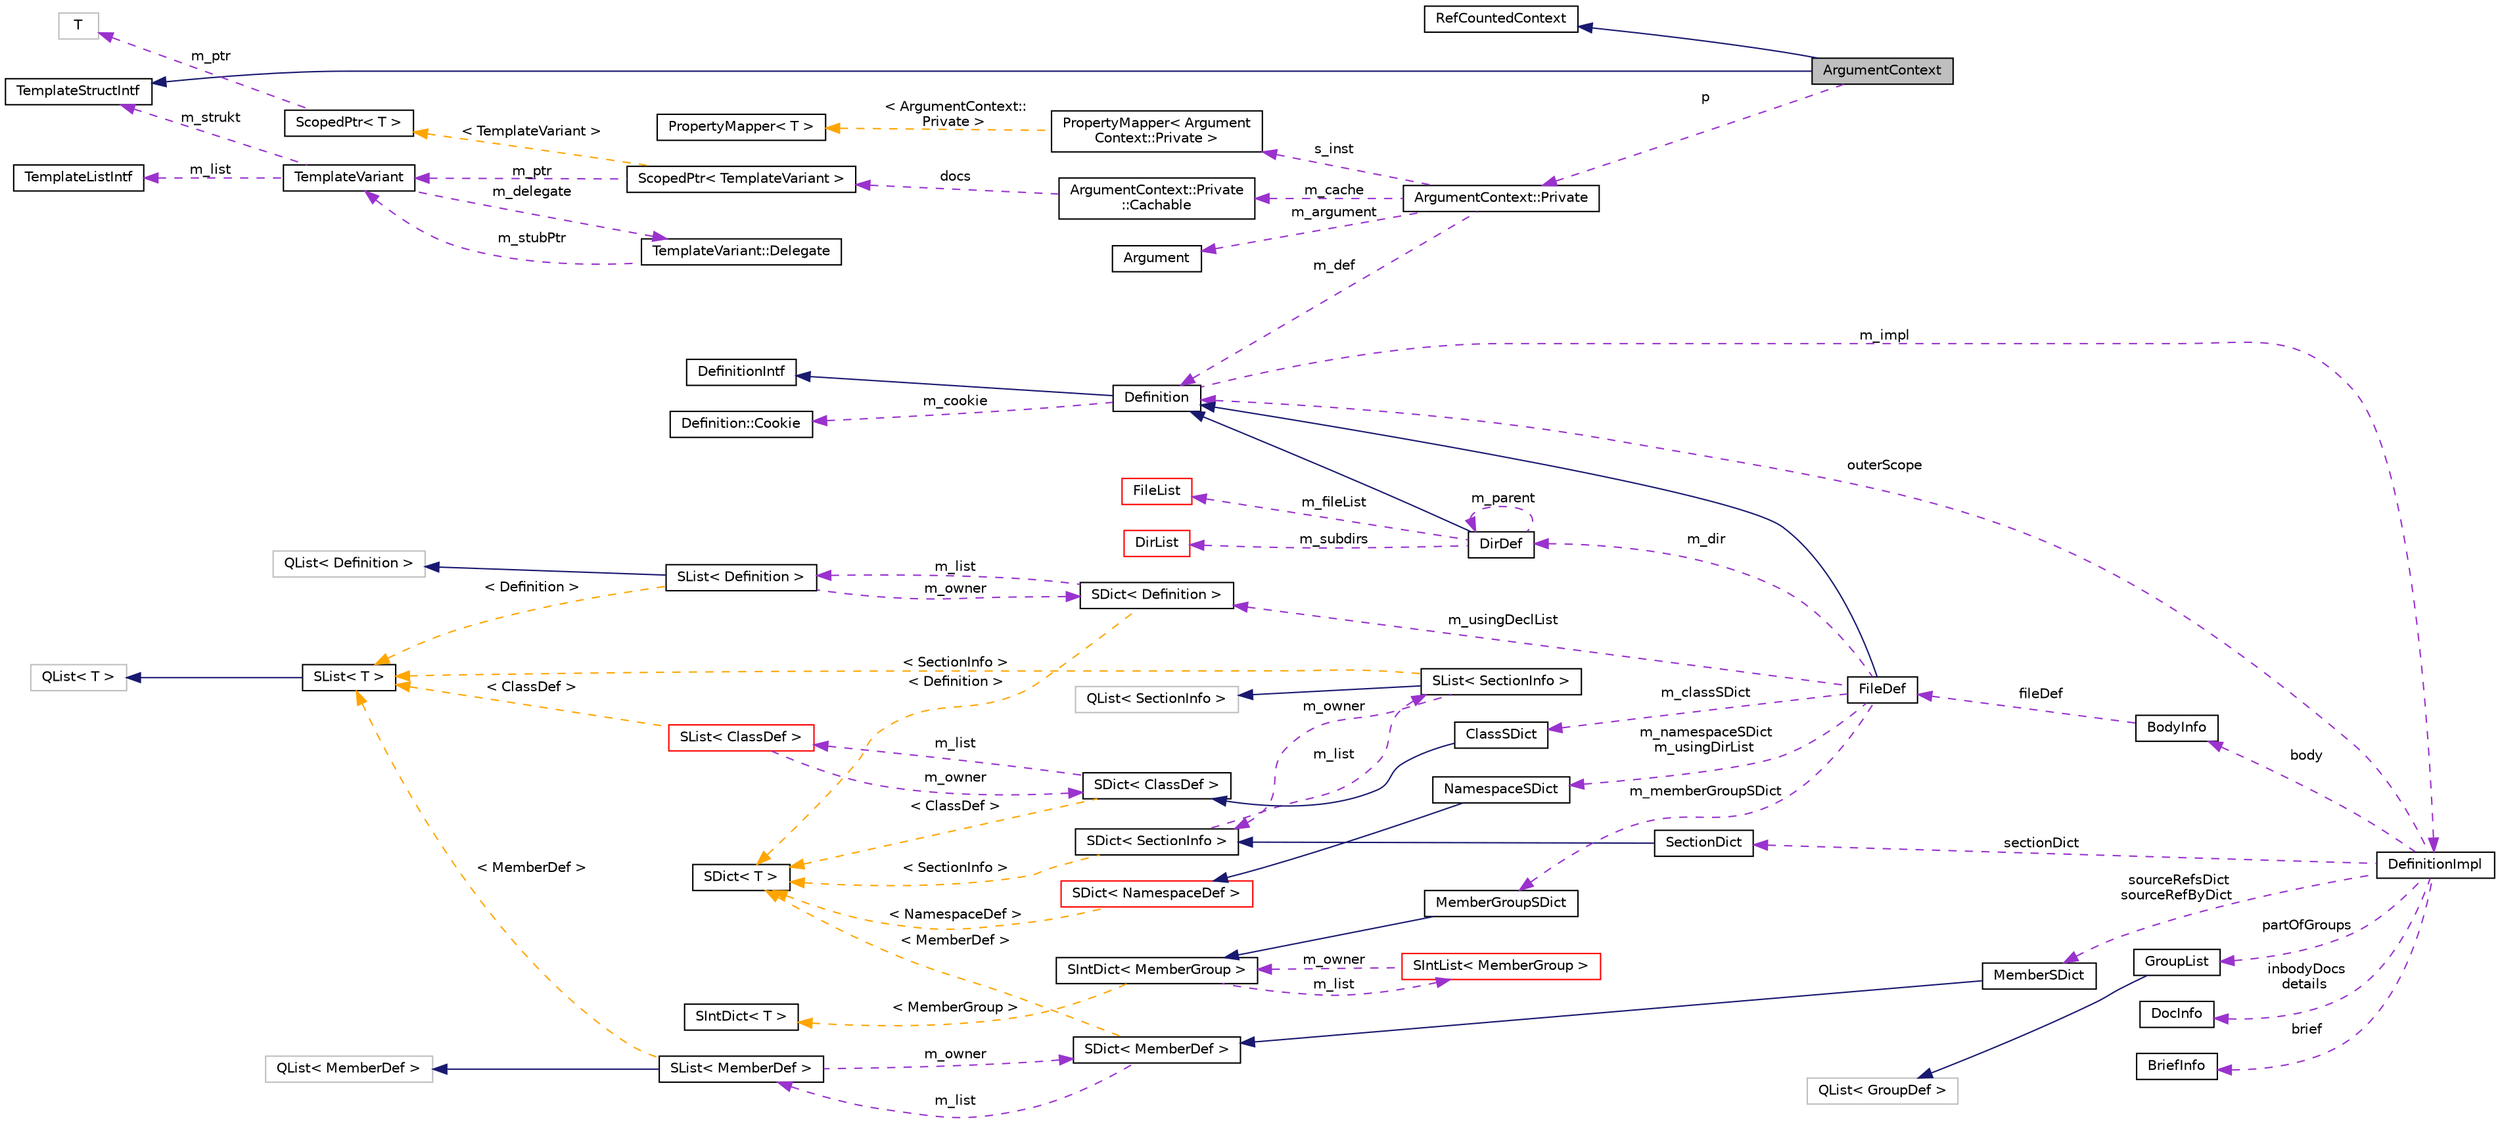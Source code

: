 digraph "ArgumentContext"
{
 // INTERACTIVE_SVG=YES
  edge [fontname="Helvetica",fontsize="10",labelfontname="Helvetica",labelfontsize="10"];
  node [fontname="Helvetica",fontsize="10",shape=record];
  rankdir="LR";
  Node3 [label="ArgumentContext",height=0.2,width=0.4,color="black", fillcolor="grey75", style="filled", fontcolor="black"];
  Node4 -> Node3 [dir="back",color="midnightblue",fontsize="10",style="solid",fontname="Helvetica"];
  Node4 [label="RefCountedContext",height=0.2,width=0.4,color="black", fillcolor="white", style="filled",URL="$d8/d96/class_ref_counted_context.html",tooltip="Helper class to support reference counting. "];
  Node5 -> Node3 [dir="back",color="midnightblue",fontsize="10",style="solid",fontname="Helvetica"];
  Node5 [label="TemplateStructIntf",height=0.2,width=0.4,color="black", fillcolor="white", style="filled",URL="$d9/de8/class_template_struct_intf.html",tooltip="Abstract interface for a context value of type struct. "];
  Node6 -> Node3 [dir="back",color="darkorchid3",fontsize="10",style="dashed",label=" p" ,fontname="Helvetica"];
  Node6 [label="ArgumentContext::Private",height=0.2,width=0.4,color="black", fillcolor="white", style="filled",URL="$d8/d1d/class_argument_context_1_1_private.html"];
  Node7 -> Node6 [dir="back",color="darkorchid3",fontsize="10",style="dashed",label=" m_def" ,fontname="Helvetica"];
  Node7 [label="Definition",height=0.2,width=0.4,color="black", fillcolor="white", style="filled",URL="$d5/dcc/class_definition.html",tooltip="The common base class of all entity definitions found in the sources. "];
  Node8 -> Node7 [dir="back",color="midnightblue",fontsize="10",style="solid",fontname="Helvetica"];
  Node8 [label="DefinitionIntf",height=0.2,width=0.4,color="black", fillcolor="white", style="filled",URL="$d9/d4a/class_definition_intf.html",tooltip="Abstract interface for a Definition or DefinitionList. "];
  Node9 -> Node7 [dir="back",color="darkorchid3",fontsize="10",style="dashed",label=" m_cookie" ,fontname="Helvetica"];
  Node9 [label="Definition::Cookie",height=0.2,width=0.4,color="black", fillcolor="white", style="filled",URL="$d1/d2f/struct_definition_1_1_cookie.html"];
  Node10 -> Node7 [dir="back",color="darkorchid3",fontsize="10",style="dashed",label=" m_impl" ,fontname="Helvetica"];
  Node10 [label="DefinitionImpl",height=0.2,width=0.4,color="black", fillcolor="white", style="filled",URL="$d3/ddf/class_definition_impl.html",tooltip="Private data associated with a Symbol Definition object. "];
  Node11 -> Node10 [dir="back",color="darkorchid3",fontsize="10",style="dashed",label=" sectionDict" ,fontname="Helvetica"];
  Node11 [label="SectionDict",height=0.2,width=0.4,color="black", fillcolor="white", style="filled",URL="$de/d9a/class_section_dict.html",tooltip="Unsorted dictionary of SectionInfo objects. "];
  Node12 -> Node11 [dir="back",color="midnightblue",fontsize="10",style="solid",fontname="Helvetica"];
  Node12 [label="SDict\< SectionInfo \>",height=0.2,width=0.4,color="black", fillcolor="white", style="filled",URL="$d1/d50/class_s_dict.html"];
  Node13 -> Node12 [dir="back",color="darkorchid3",fontsize="10",style="dashed",label=" m_list" ,fontname="Helvetica"];
  Node13 [label="SList\< SectionInfo \>",height=0.2,width=0.4,color="black", fillcolor="white", style="filled",URL="$df/dce/class_s_list.html"];
  Node14 -> Node13 [dir="back",color="midnightblue",fontsize="10",style="solid",fontname="Helvetica"];
  Node14 [label="QList\< SectionInfo \>",height=0.2,width=0.4,color="grey75", fillcolor="white", style="filled"];
  Node12 -> Node13 [dir="back",color="darkorchid3",fontsize="10",style="dashed",label=" m_owner" ,fontname="Helvetica"];
  Node15 -> Node13 [dir="back",color="orange",fontsize="10",style="dashed",label=" \< SectionInfo \>" ,fontname="Helvetica"];
  Node15 [label="SList\< T \>",height=0.2,width=0.4,color="black", fillcolor="white", style="filled",URL="$df/dce/class_s_list.html",tooltip="internal wrapper class that redirects compareValues() to the dictionary "];
  Node16 -> Node15 [dir="back",color="midnightblue",fontsize="10",style="solid",fontname="Helvetica"];
  Node16 [label="QList\< T \>",height=0.2,width=0.4,color="grey75", fillcolor="white", style="filled"];
  Node17 -> Node12 [dir="back",color="orange",fontsize="10",style="dashed",label=" \< SectionInfo \>" ,fontname="Helvetica"];
  Node17 [label="SDict\< T \>",height=0.2,width=0.4,color="black", fillcolor="white", style="filled",URL="$d1/d50/class_s_dict.html",tooltip="Ordered dictionary of elements of type T. "];
  Node18 -> Node10 [dir="back",color="darkorchid3",fontsize="10",style="dashed",label=" body" ,fontname="Helvetica"];
  Node18 [label="BodyInfo",height=0.2,width=0.4,color="black", fillcolor="white", style="filled",URL="$db/dab/struct_body_info.html",tooltip="Data associated with description found in the body. "];
  Node19 -> Node18 [dir="back",color="darkorchid3",fontsize="10",style="dashed",label=" fileDef" ,fontname="Helvetica"];
  Node19 [label="FileDef",height=0.2,width=0.4,color="black", fillcolor="white", style="filled",URL="$de/db0/class_file_def.html",tooltip="A model of a file symbol. "];
  Node7 -> Node19 [dir="back",color="midnightblue",fontsize="10",style="solid",fontname="Helvetica"];
  Node20 -> Node19 [dir="back",color="darkorchid3",fontsize="10",style="dashed",label=" m_classSDict" ,fontname="Helvetica"];
  Node20 [label="ClassSDict",height=0.2,width=0.4,color="black", fillcolor="white", style="filled",URL="$d9/d3d/class_class_s_dict.html",tooltip="A sorted dictionary of ClassDef objects. "];
  Node21 -> Node20 [dir="back",color="midnightblue",fontsize="10",style="solid",fontname="Helvetica"];
  Node21 [label="SDict\< ClassDef \>",height=0.2,width=0.4,color="black", fillcolor="white", style="filled",URL="$d1/d50/class_s_dict.html"];
  Node22 -> Node21 [dir="back",color="darkorchid3",fontsize="10",style="dashed",label=" m_list" ,fontname="Helvetica"];
  Node22 [label="SList\< ClassDef \>",height=0.2,width=0.4,color="red", fillcolor="white", style="filled",URL="$df/dce/class_s_list.html"];
  Node21 -> Node22 [dir="back",color="darkorchid3",fontsize="10",style="dashed",label=" m_owner" ,fontname="Helvetica"];
  Node15 -> Node22 [dir="back",color="orange",fontsize="10",style="dashed",label=" \< ClassDef \>" ,fontname="Helvetica"];
  Node17 -> Node21 [dir="back",color="orange",fontsize="10",style="dashed",label=" \< ClassDef \>" ,fontname="Helvetica"];
  Node24 -> Node19 [dir="back",color="darkorchid3",fontsize="10",style="dashed",label=" m_usingDeclList" ,fontname="Helvetica"];
  Node24 [label="SDict\< Definition \>",height=0.2,width=0.4,color="black", fillcolor="white", style="filled",URL="$d1/d50/class_s_dict.html"];
  Node25 -> Node24 [dir="back",color="darkorchid3",fontsize="10",style="dashed",label=" m_list" ,fontname="Helvetica"];
  Node25 [label="SList\< Definition \>",height=0.2,width=0.4,color="black", fillcolor="white", style="filled",URL="$df/dce/class_s_list.html"];
  Node26 -> Node25 [dir="back",color="midnightblue",fontsize="10",style="solid",fontname="Helvetica"];
  Node26 [label="QList\< Definition \>",height=0.2,width=0.4,color="grey75", fillcolor="white", style="filled"];
  Node24 -> Node25 [dir="back",color="darkorchid3",fontsize="10",style="dashed",label=" m_owner" ,fontname="Helvetica"];
  Node15 -> Node25 [dir="back",color="orange",fontsize="10",style="dashed",label=" \< Definition \>" ,fontname="Helvetica"];
  Node17 -> Node24 [dir="back",color="orange",fontsize="10",style="dashed",label=" \< Definition \>" ,fontname="Helvetica"];
  Node27 -> Node19 [dir="back",color="darkorchid3",fontsize="10",style="dashed",label=" m_memberGroupSDict" ,fontname="Helvetica"];
  Node27 [label="MemberGroupSDict",height=0.2,width=0.4,color="black", fillcolor="white", style="filled",URL="$dc/d1e/class_member_group_s_dict.html",tooltip="A sorted dictionary of MemberGroup objects. "];
  Node28 -> Node27 [dir="back",color="midnightblue",fontsize="10",style="solid",fontname="Helvetica"];
  Node28 [label="SIntDict\< MemberGroup \>",height=0.2,width=0.4,color="black", fillcolor="white", style="filled",URL="$d0/d9f/class_s_int_dict.html"];
  Node29 -> Node28 [dir="back",color="darkorchid3",fontsize="10",style="dashed",label=" m_list" ,fontname="Helvetica"];
  Node29 [label="SIntList\< MemberGroup \>",height=0.2,width=0.4,color="red", fillcolor="white", style="filled",URL="$d8/d9a/class_s_int_list.html"];
  Node28 -> Node29 [dir="back",color="darkorchid3",fontsize="10",style="dashed",label=" m_owner" ,fontname="Helvetica"];
  Node32 -> Node28 [dir="back",color="orange",fontsize="10",style="dashed",label=" \< MemberGroup \>" ,fontname="Helvetica"];
  Node32 [label="SIntDict\< T \>",height=0.2,width=0.4,color="black", fillcolor="white", style="filled",URL="$d0/d9f/class_s_int_dict.html",tooltip="Ordered dictionary of elements of type T. "];
  Node33 -> Node19 [dir="back",color="darkorchid3",fontsize="10",style="dashed",label=" m_dir" ,fontname="Helvetica"];
  Node33 [label="DirDef",height=0.2,width=0.4,color="black", fillcolor="white", style="filled",URL="$d4/dd4/class_dir_def.html",tooltip="A model of a directory symbol. "];
  Node7 -> Node33 [dir="back",color="midnightblue",fontsize="10",style="solid",fontname="Helvetica"];
  Node34 -> Node33 [dir="back",color="darkorchid3",fontsize="10",style="dashed",label=" m_subdirs" ,fontname="Helvetica"];
  Node34 [label="DirList",height=0.2,width=0.4,color="red", fillcolor="white", style="filled",URL="$dc/d2a/class_dir_list.html",tooltip="A list of directories. "];
  Node36 -> Node33 [dir="back",color="darkorchid3",fontsize="10",style="dashed",label=" m_fileList" ,fontname="Helvetica"];
  Node36 [label="FileList",height=0.2,width=0.4,color="red", fillcolor="white", style="filled",URL="$d0/d18/class_file_list.html",tooltip="Class representing a list of FileDef objects. "];
  Node33 -> Node33 [dir="back",color="darkorchid3",fontsize="10",style="dashed",label=" m_parent" ,fontname="Helvetica"];
  Node38 -> Node19 [dir="back",color="darkorchid3",fontsize="10",style="dashed",label=" m_namespaceSDict\nm_usingDirList" ,fontname="Helvetica"];
  Node38 [label="NamespaceSDict",height=0.2,width=0.4,color="black", fillcolor="white", style="filled",URL="$d4/d8d/class_namespace_s_dict.html",tooltip="A sorted dictionary of NamespaceDef objects. "];
  Node39 -> Node38 [dir="back",color="midnightblue",fontsize="10",style="solid",fontname="Helvetica"];
  Node39 [label="SDict\< NamespaceDef \>",height=0.2,width=0.4,color="red", fillcolor="white", style="filled",URL="$d1/d50/class_s_dict.html"];
  Node17 -> Node39 [dir="back",color="orange",fontsize="10",style="dashed",label=" \< NamespaceDef \>" ,fontname="Helvetica"];
  Node42 -> Node10 [dir="back",color="darkorchid3",fontsize="10",style="dashed",label=" sourceRefsDict\nsourceRefByDict" ,fontname="Helvetica"];
  Node42 [label="MemberSDict",height=0.2,width=0.4,color="black", fillcolor="white", style="filled",URL="$d6/dd6/class_member_s_dict.html",tooltip="A sorted dictionary of MemberDef objects. "];
  Node43 -> Node42 [dir="back",color="midnightblue",fontsize="10",style="solid",fontname="Helvetica"];
  Node43 [label="SDict\< MemberDef \>",height=0.2,width=0.4,color="black", fillcolor="white", style="filled",URL="$d1/d50/class_s_dict.html"];
  Node44 -> Node43 [dir="back",color="darkorchid3",fontsize="10",style="dashed",label=" m_list" ,fontname="Helvetica"];
  Node44 [label="SList\< MemberDef \>",height=0.2,width=0.4,color="black", fillcolor="white", style="filled",URL="$df/dce/class_s_list.html"];
  Node45 -> Node44 [dir="back",color="midnightblue",fontsize="10",style="solid",fontname="Helvetica"];
  Node45 [label="QList\< MemberDef \>",height=0.2,width=0.4,color="grey75", fillcolor="white", style="filled"];
  Node43 -> Node44 [dir="back",color="darkorchid3",fontsize="10",style="dashed",label=" m_owner" ,fontname="Helvetica"];
  Node15 -> Node44 [dir="back",color="orange",fontsize="10",style="dashed",label=" \< MemberDef \>" ,fontname="Helvetica"];
  Node17 -> Node43 [dir="back",color="orange",fontsize="10",style="dashed",label=" \< MemberDef \>" ,fontname="Helvetica"];
  Node46 -> Node10 [dir="back",color="darkorchid3",fontsize="10",style="dashed",label=" partOfGroups" ,fontname="Helvetica"];
  Node46 [label="GroupList",height=0.2,width=0.4,color="black", fillcolor="white", style="filled",URL="$d3/d3b/class_group_list.html",tooltip="A list of GroupDef objects. "];
  Node47 -> Node46 [dir="back",color="midnightblue",fontsize="10",style="solid",fontname="Helvetica"];
  Node47 [label="QList\< GroupDef \>",height=0.2,width=0.4,color="grey75", fillcolor="white", style="filled"];
  Node48 -> Node10 [dir="back",color="darkorchid3",fontsize="10",style="dashed",label=" inbodyDocs\ndetails" ,fontname="Helvetica"];
  Node48 [label="DocInfo",height=0.2,width=0.4,color="black", fillcolor="white", style="filled",URL="$d7/dd5/struct_doc_info.html",tooltip="Data associated with a detailed description. "];
  Node49 -> Node10 [dir="back",color="darkorchid3",fontsize="10",style="dashed",label=" brief" ,fontname="Helvetica"];
  Node49 [label="BriefInfo",height=0.2,width=0.4,color="black", fillcolor="white", style="filled",URL="$d0/da7/struct_brief_info.html",tooltip="Data associated with a brief description. "];
  Node7 -> Node10 [dir="back",color="darkorchid3",fontsize="10",style="dashed",label=" outerScope" ,fontname="Helvetica"];
  Node50 -> Node6 [dir="back",color="darkorchid3",fontsize="10",style="dashed",label=" m_argument" ,fontname="Helvetica"];
  Node50 [label="Argument",height=0.2,width=0.4,color="black", fillcolor="white", style="filled",URL="$d1/dee/struct_argument.html",tooltip="This class contains the information about the argument of a function or template. ..."];
  Node51 -> Node6 [dir="back",color="darkorchid3",fontsize="10",style="dashed",label=" m_cache" ,fontname="Helvetica"];
  Node51 [label="ArgumentContext::Private\l::Cachable",height=0.2,width=0.4,color="black", fillcolor="white", style="filled",URL="$d0/d0c/struct_argument_context_1_1_private_1_1_cachable.html"];
  Node52 -> Node51 [dir="back",color="darkorchid3",fontsize="10",style="dashed",label=" docs" ,fontname="Helvetica"];
  Node52 [label="ScopedPtr\< TemplateVariant \>",height=0.2,width=0.4,color="black", fillcolor="white", style="filled",URL="$dd/d9b/class_scoped_ptr.html"];
  Node53 -> Node52 [dir="back",color="darkorchid3",fontsize="10",style="dashed",label=" m_ptr" ,fontname="Helvetica"];
  Node53 [label="TemplateVariant",height=0.2,width=0.4,color="black", fillcolor="white", style="filled",URL="$d1/dba/class_template_variant.html",tooltip="Variant type which can hold one value of a fixed set of types. "];
  Node54 -> Node53 [dir="back",color="darkorchid3",fontsize="10",style="dashed",label=" m_list" ,fontname="Helvetica"];
  Node54 [label="TemplateListIntf",height=0.2,width=0.4,color="black", fillcolor="white", style="filled",URL="$d6/d88/class_template_list_intf.html",tooltip="Abstract read-only interface for a context value of type list. "];
  Node5 -> Node53 [dir="back",color="darkorchid3",fontsize="10",style="dashed",label=" m_strukt" ,fontname="Helvetica"];
  Node55 -> Node53 [dir="back",color="darkorchid3",fontsize="10",style="dashed",label=" m_delegate" ,fontname="Helvetica"];
  Node55 [label="TemplateVariant::Delegate",height=0.2,width=0.4,color="black", fillcolor="white", style="filled",URL="$d7/d1d/class_template_variant_1_1_delegate.html",tooltip="Helper class to create a delegate that can store a function/method call. "];
  Node53 -> Node55 [dir="back",color="darkorchid3",fontsize="10",style="dashed",label=" m_stubPtr" ,fontname="Helvetica"];
  Node56 -> Node52 [dir="back",color="orange",fontsize="10",style="dashed",label=" \< TemplateVariant \>" ,fontname="Helvetica"];
  Node56 [label="ScopedPtr\< T \>",height=0.2,width=0.4,color="black", fillcolor="white", style="filled",URL="$dd/d9b/class_scoped_ptr.html",tooltip="Scoped smart pointer. "];
  Node57 -> Node56 [dir="back",color="darkorchid3",fontsize="10",style="dashed",label=" m_ptr" ,fontname="Helvetica"];
  Node57 [label="T",height=0.2,width=0.4,color="grey75", fillcolor="white", style="filled"];
  Node58 -> Node6 [dir="back",color="darkorchid3",fontsize="10",style="dashed",label=" s_inst" ,fontname="Helvetica"];
  Node58 [label="PropertyMapper\< Argument\lContext::Private \>",height=0.2,width=0.4,color="black", fillcolor="white", style="filled",URL="$d1/d80/class_property_mapper.html"];
  Node59 -> Node58 [dir="back",color="orange",fontsize="10",style="dashed",label=" \< ArgumentContext::\lPrivate \>" ,fontname="Helvetica"];
  Node59 [label="PropertyMapper\< T \>",height=0.2,width=0.4,color="black", fillcolor="white", style="filled",URL="$d1/d80/class_property_mapper.html",tooltip="Helper class to map a property name to a handler member function. "];
}
